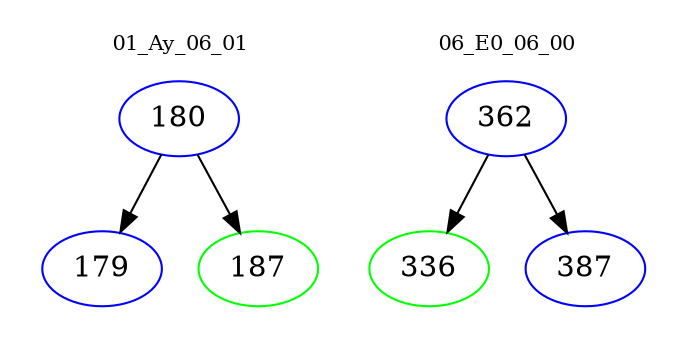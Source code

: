 digraph{
subgraph cluster_0 {
color = white
label = "01_Ay_06_01";
fontsize=10;
T0_180 [label="180", color="blue"]
T0_180 -> T0_179 [color="black"]
T0_179 [label="179", color="blue"]
T0_180 -> T0_187 [color="black"]
T0_187 [label="187", color="green"]
}
subgraph cluster_1 {
color = white
label = "06_E0_06_00";
fontsize=10;
T1_362 [label="362", color="blue"]
T1_362 -> T1_336 [color="black"]
T1_336 [label="336", color="green"]
T1_362 -> T1_387 [color="black"]
T1_387 [label="387", color="blue"]
}
}
